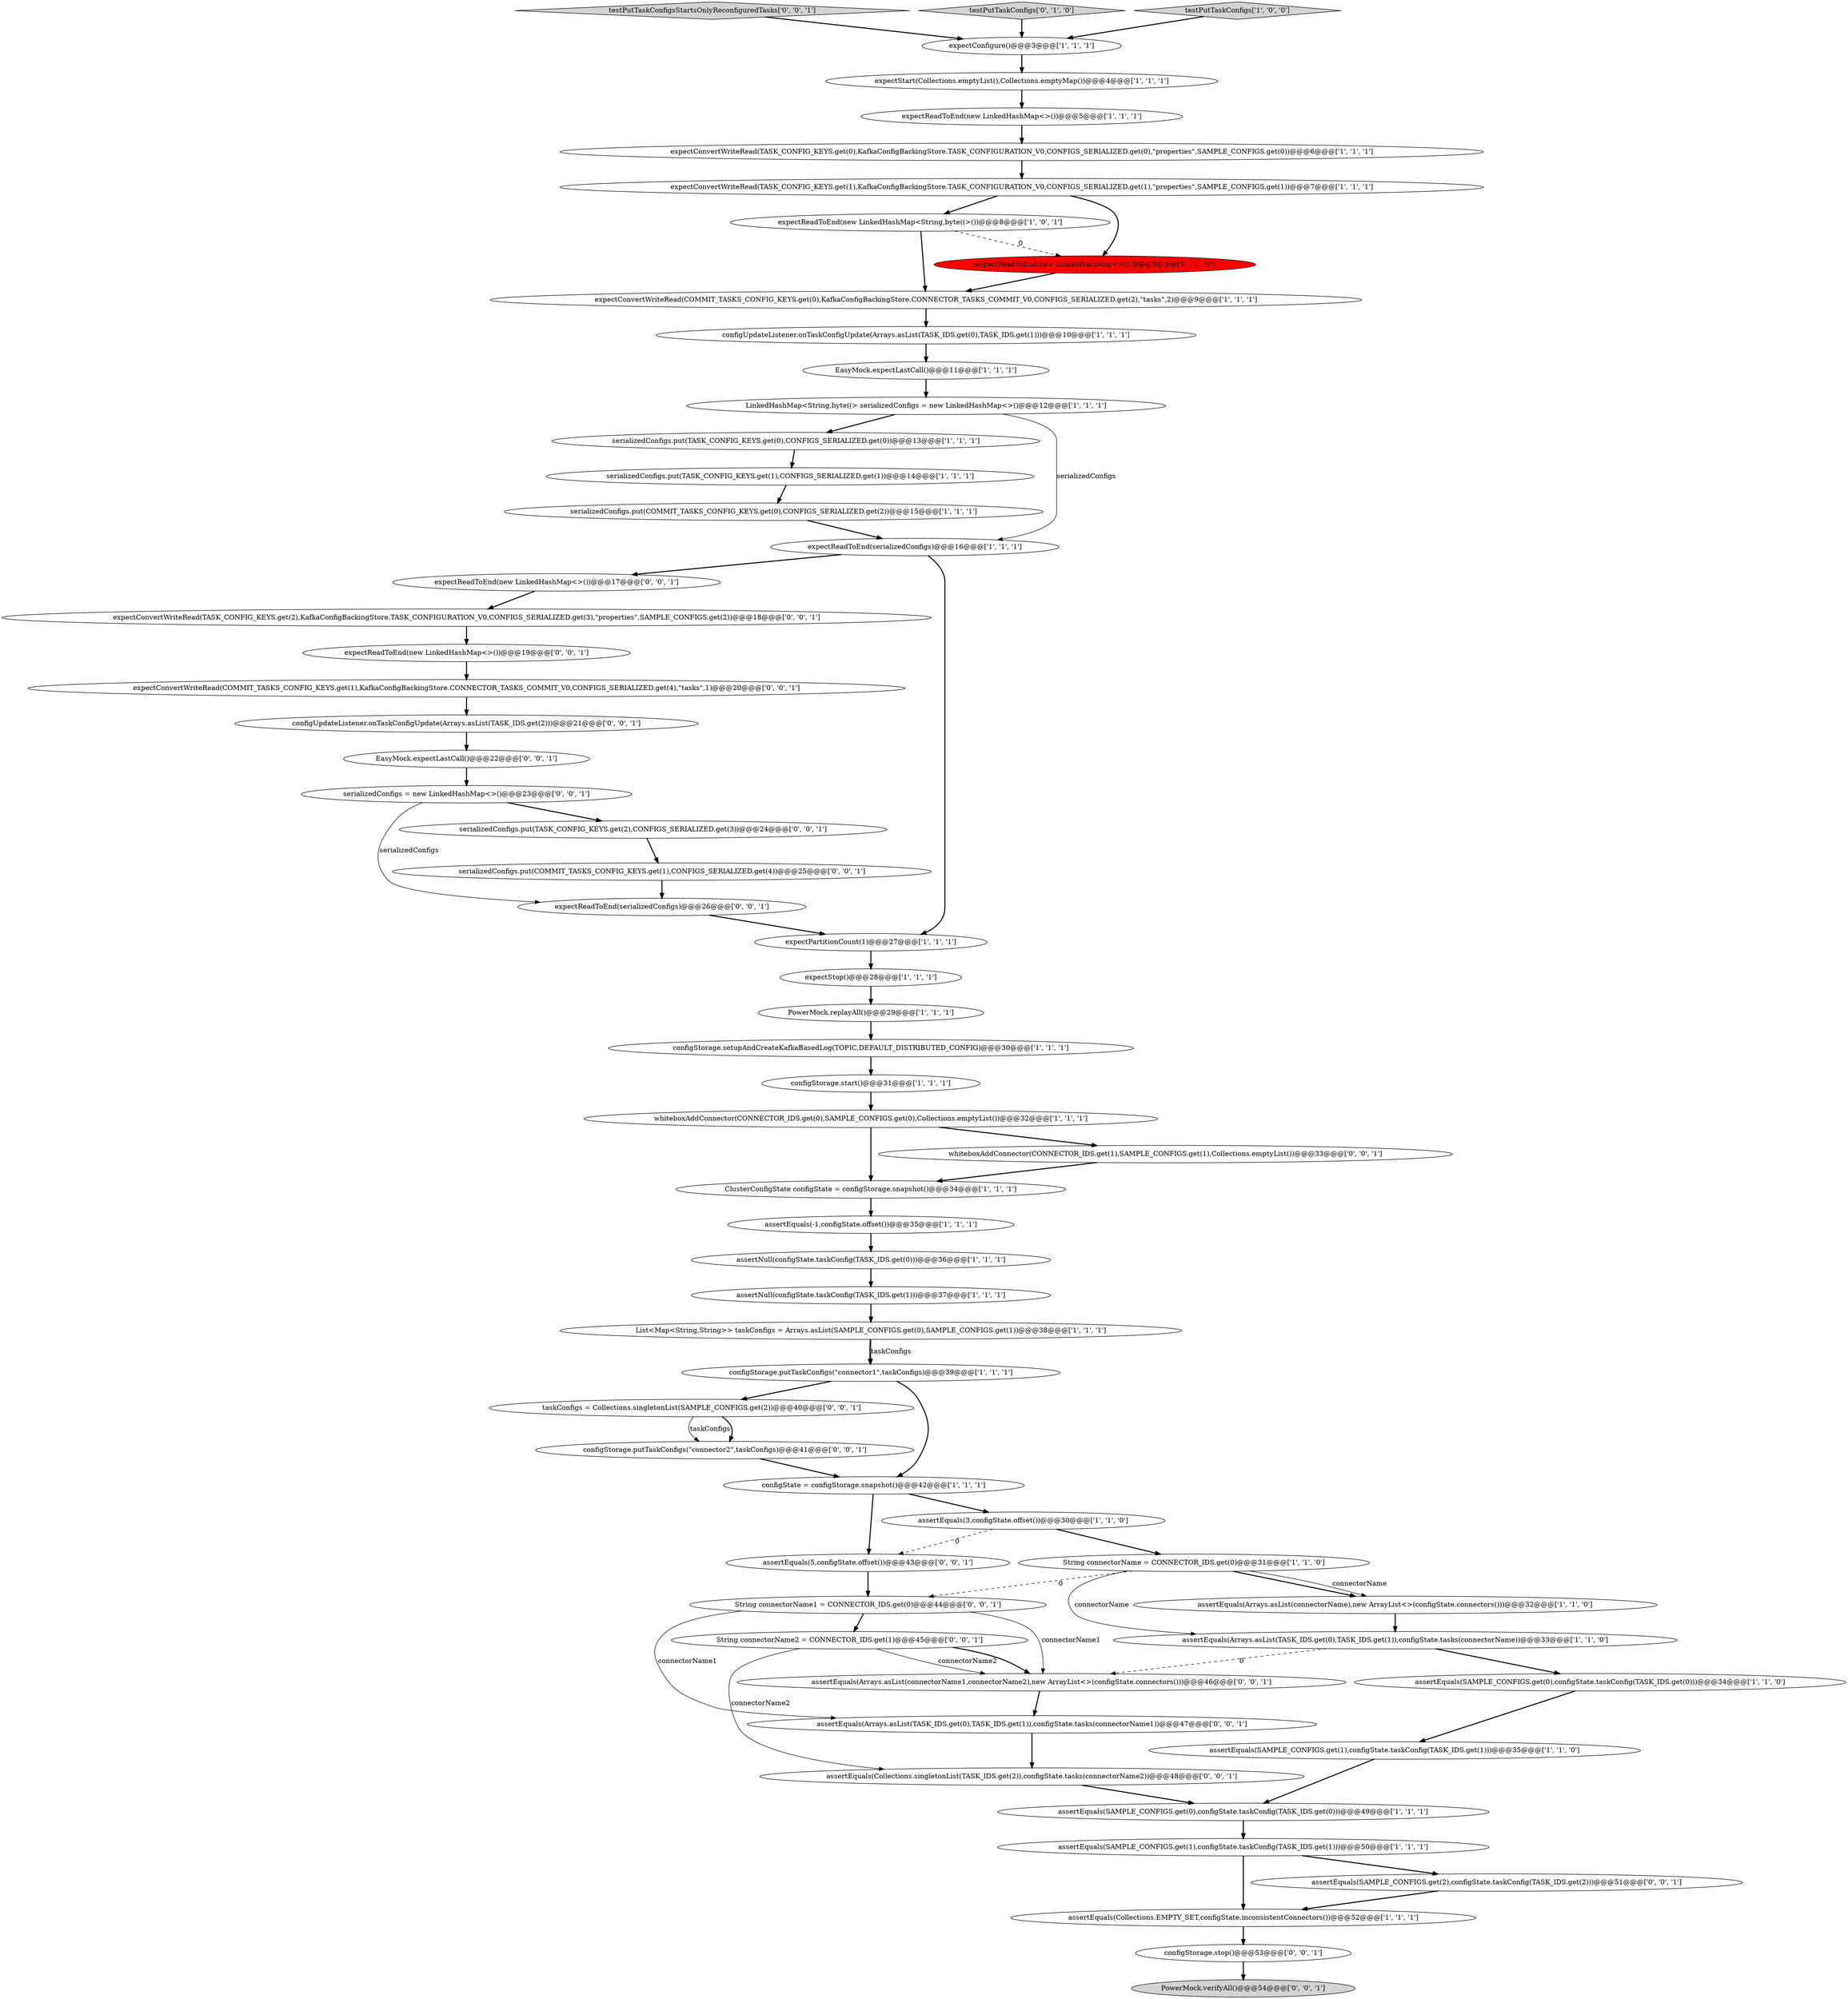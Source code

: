 digraph {
60 [style = filled, label = "configStorage.putTaskConfigs(\"connector2\",taskConfigs)@@@41@@@['0', '0', '1']", fillcolor = white, shape = ellipse image = "AAA0AAABBB3BBB"];
8 [style = filled, label = "whiteboxAddConnector(CONNECTOR_IDS.get(0),SAMPLE_CONFIGS.get(0),Collections.emptyList())@@@32@@@['1', '1', '1']", fillcolor = white, shape = ellipse image = "AAA0AAABBB1BBB"];
57 [style = filled, label = "configUpdateListener.onTaskConfigUpdate(Arrays.asList(TASK_IDS.get(2)))@@@21@@@['0', '0', '1']", fillcolor = white, shape = ellipse image = "AAA0AAABBB3BBB"];
41 [style = filled, label = "assertEquals(Arrays.asList(connectorName1,connectorName2),new ArrayList<>(configState.connectors()))@@@46@@@['0', '0', '1']", fillcolor = white, shape = ellipse image = "AAA0AAABBB3BBB"];
55 [style = filled, label = "whiteboxAddConnector(CONNECTOR_IDS.get(1),SAMPLE_CONFIGS.get(1),Collections.emptyList())@@@33@@@['0', '0', '1']", fillcolor = white, shape = ellipse image = "AAA0AAABBB3BBB"];
52 [style = filled, label = "expectReadToEnd(serializedConfigs)@@@26@@@['0', '0', '1']", fillcolor = white, shape = ellipse image = "AAA0AAABBB3BBB"];
50 [style = filled, label = "String connectorName2 = CONNECTOR_IDS.get(1)@@@45@@@['0', '0', '1']", fillcolor = white, shape = ellipse image = "AAA0AAABBB3BBB"];
56 [style = filled, label = "serializedConfigs = new LinkedHashMap<>()@@@23@@@['0', '0', '1']", fillcolor = white, shape = ellipse image = "AAA0AAABBB3BBB"];
36 [style = filled, label = "expectConvertWriteRead(COMMIT_TASKS_CONFIG_KEYS.get(0),KafkaConfigBackingStore.CONNECTOR_TASKS_COMMIT_V0,CONFIGS_SERIALIZED.get(2),\"tasks\",2)@@@9@@@['1', '1', '1']", fillcolor = white, shape = ellipse image = "AAA0AAABBB1BBB"];
46 [style = filled, label = "taskConfigs = Collections.singletonList(SAMPLE_CONFIGS.get(2))@@@40@@@['0', '0', '1']", fillcolor = white, shape = ellipse image = "AAA0AAABBB3BBB"];
18 [style = filled, label = "expectReadToEnd(new LinkedHashMap<String,byte((>())@@@8@@@['1', '0', '1']", fillcolor = white, shape = ellipse image = "AAA0AAABBB1BBB"];
33 [style = filled, label = "expectPartitionCount(1)@@@27@@@['1', '1', '1']", fillcolor = white, shape = ellipse image = "AAA0AAABBB1BBB"];
45 [style = filled, label = "String connectorName1 = CONNECTOR_IDS.get(0)@@@44@@@['0', '0', '1']", fillcolor = white, shape = ellipse image = "AAA0AAABBB3BBB"];
61 [style = filled, label = "assertEquals(5,configState.offset())@@@43@@@['0', '0', '1']", fillcolor = white, shape = ellipse image = "AAA0AAABBB3BBB"];
49 [style = filled, label = "serializedConfigs.put(TASK_CONFIG_KEYS.get(2),CONFIGS_SERIALIZED.get(3))@@@24@@@['0', '0', '1']", fillcolor = white, shape = ellipse image = "AAA0AAABBB3BBB"];
11 [style = filled, label = "expectConfigure()@@@3@@@['1', '1', '1']", fillcolor = white, shape = ellipse image = "AAA0AAABBB1BBB"];
29 [style = filled, label = "assertEquals(Arrays.asList(connectorName),new ArrayList<>(configState.connectors()))@@@32@@@['1', '1', '0']", fillcolor = white, shape = ellipse image = "AAA0AAABBB1BBB"];
9 [style = filled, label = "serializedConfigs.put(TASK_CONFIG_KEYS.get(1),CONFIGS_SERIALIZED.get(1))@@@14@@@['1', '1', '1']", fillcolor = white, shape = ellipse image = "AAA0AAABBB1BBB"];
13 [style = filled, label = "serializedConfigs.put(COMMIT_TASKS_CONFIG_KEYS.get(0),CONFIGS_SERIALIZED.get(2))@@@15@@@['1', '1', '1']", fillcolor = white, shape = ellipse image = "AAA0AAABBB1BBB"];
24 [style = filled, label = "expectConvertWriteRead(TASK_CONFIG_KEYS.get(1),KafkaConfigBackingStore.TASK_CONFIGURATION_V0,CONFIGS_SERIALIZED.get(1),\"properties\",SAMPLE_CONFIGS.get(1))@@@7@@@['1', '1', '1']", fillcolor = white, shape = ellipse image = "AAA0AAABBB1BBB"];
40 [style = filled, label = "PowerMock.verifyAll()@@@54@@@['0', '0', '1']", fillcolor = lightgray, shape = ellipse image = "AAA0AAABBB3BBB"];
43 [style = filled, label = "EasyMock.expectLastCall()@@@22@@@['0', '0', '1']", fillcolor = white, shape = ellipse image = "AAA0AAABBB3BBB"];
20 [style = filled, label = "expectReadToEnd(serializedConfigs)@@@16@@@['1', '1', '1']", fillcolor = white, shape = ellipse image = "AAA0AAABBB1BBB"];
1 [style = filled, label = "expectReadToEnd(new LinkedHashMap<>())@@@5@@@['1', '1', '1']", fillcolor = white, shape = ellipse image = "AAA0AAABBB1BBB"];
26 [style = filled, label = "LinkedHashMap<String,byte((> serializedConfigs = new LinkedHashMap<>()@@@12@@@['1', '1', '1']", fillcolor = white, shape = ellipse image = "AAA0AAABBB1BBB"];
3 [style = filled, label = "assertEquals(-1,configState.offset())@@@35@@@['1', '1', '1']", fillcolor = white, shape = ellipse image = "AAA0AAABBB1BBB"];
42 [style = filled, label = "testPutTaskConfigsStartsOnlyReconfiguredTasks['0', '0', '1']", fillcolor = lightgray, shape = diamond image = "AAA0AAABBB3BBB"];
39 [style = filled, label = "assertEquals(Collections.singletonList(TASK_IDS.get(2)),configState.tasks(connectorName2))@@@48@@@['0', '0', '1']", fillcolor = white, shape = ellipse image = "AAA0AAABBB3BBB"];
10 [style = filled, label = "assertEquals(SAMPLE_CONFIGS.get(1),configState.taskConfig(TASK_IDS.get(1)))@@@50@@@['1', '1', '1']", fillcolor = white, shape = ellipse image = "AAA0AAABBB1BBB"];
38 [style = filled, label = "testPutTaskConfigs['0', '1', '0']", fillcolor = lightgray, shape = diamond image = "AAA0AAABBB2BBB"];
48 [style = filled, label = "assertEquals(SAMPLE_CONFIGS.get(2),configState.taskConfig(TASK_IDS.get(2)))@@@51@@@['0', '0', '1']", fillcolor = white, shape = ellipse image = "AAA0AAABBB3BBB"];
23 [style = filled, label = "expectConvertWriteRead(TASK_CONFIG_KEYS.get(0),KafkaConfigBackingStore.TASK_CONFIGURATION_V0,CONFIGS_SERIALIZED.get(0),\"properties\",SAMPLE_CONFIGS.get(0))@@@6@@@['1', '1', '1']", fillcolor = white, shape = ellipse image = "AAA0AAABBB1BBB"];
14 [style = filled, label = "configStorage.start()@@@31@@@['1', '1', '1']", fillcolor = white, shape = ellipse image = "AAA0AAABBB1BBB"];
34 [style = filled, label = "testPutTaskConfigs['1', '0', '0']", fillcolor = lightgray, shape = diamond image = "AAA0AAABBB1BBB"];
4 [style = filled, label = "configUpdateListener.onTaskConfigUpdate(Arrays.asList(TASK_IDS.get(0),TASK_IDS.get(1)))@@@10@@@['1', '1', '1']", fillcolor = white, shape = ellipse image = "AAA0AAABBB1BBB"];
30 [style = filled, label = "assertEquals(SAMPLE_CONFIGS.get(0),configState.taskConfig(TASK_IDS.get(0)))@@@34@@@['1', '1', '0']", fillcolor = white, shape = ellipse image = "AAA0AAABBB1BBB"];
28 [style = filled, label = "assertEquals(Arrays.asList(TASK_IDS.get(0),TASK_IDS.get(1)),configState.tasks(connectorName))@@@33@@@['1', '1', '0']", fillcolor = white, shape = ellipse image = "AAA0AAABBB1BBB"];
44 [style = filled, label = "assertEquals(Arrays.asList(TASK_IDS.get(0),TASK_IDS.get(1)),configState.tasks(connectorName1))@@@47@@@['0', '0', '1']", fillcolor = white, shape = ellipse image = "AAA0AAABBB3BBB"];
25 [style = filled, label = "String connectorName = CONNECTOR_IDS.get(0)@@@31@@@['1', '1', '0']", fillcolor = white, shape = ellipse image = "AAA0AAABBB1BBB"];
12 [style = filled, label = "PowerMock.replayAll()@@@29@@@['1', '1', '1']", fillcolor = white, shape = ellipse image = "AAA0AAABBB1BBB"];
7 [style = filled, label = "expectStop()@@@28@@@['1', '1', '1']", fillcolor = white, shape = ellipse image = "AAA0AAABBB1BBB"];
21 [style = filled, label = "List<Map<String,String>> taskConfigs = Arrays.asList(SAMPLE_CONFIGS.get(0),SAMPLE_CONFIGS.get(1))@@@38@@@['1', '1', '1']", fillcolor = white, shape = ellipse image = "AAA0AAABBB1BBB"];
37 [style = filled, label = "expectReadToEnd(new LinkedHashMap<>())@@@8@@@['0', '1', '0']", fillcolor = red, shape = ellipse image = "AAA1AAABBB2BBB"];
19 [style = filled, label = "assertEquals(SAMPLE_CONFIGS.get(0),configState.taskConfig(TASK_IDS.get(0)))@@@49@@@['1', '1', '1']", fillcolor = white, shape = ellipse image = "AAA0AAABBB1BBB"];
47 [style = filled, label = "expectConvertWriteRead(COMMIT_TASKS_CONFIG_KEYS.get(1),KafkaConfigBackingStore.CONNECTOR_TASKS_COMMIT_V0,CONFIGS_SERIALIZED.get(4),\"tasks\",1)@@@20@@@['0', '0', '1']", fillcolor = white, shape = ellipse image = "AAA0AAABBB3BBB"];
51 [style = filled, label = "serializedConfigs.put(COMMIT_TASKS_CONFIG_KEYS.get(1),CONFIGS_SERIALIZED.get(4))@@@25@@@['0', '0', '1']", fillcolor = white, shape = ellipse image = "AAA0AAABBB3BBB"];
58 [style = filled, label = "expectReadToEnd(new LinkedHashMap<>())@@@17@@@['0', '0', '1']", fillcolor = white, shape = ellipse image = "AAA0AAABBB3BBB"];
2 [style = filled, label = "assertEquals(SAMPLE_CONFIGS.get(1),configState.taskConfig(TASK_IDS.get(1)))@@@35@@@['1', '1', '0']", fillcolor = white, shape = ellipse image = "AAA0AAABBB1BBB"];
22 [style = filled, label = "configState = configStorage.snapshot()@@@42@@@['1', '1', '1']", fillcolor = white, shape = ellipse image = "AAA0AAABBB1BBB"];
31 [style = filled, label = "expectStart(Collections.emptyList(),Collections.emptyMap())@@@4@@@['1', '1', '1']", fillcolor = white, shape = ellipse image = "AAA0AAABBB1BBB"];
6 [style = filled, label = "configStorage.putTaskConfigs(\"connector1\",taskConfigs)@@@39@@@['1', '1', '1']", fillcolor = white, shape = ellipse image = "AAA0AAABBB1BBB"];
16 [style = filled, label = "EasyMock.expectLastCall()@@@11@@@['1', '1', '1']", fillcolor = white, shape = ellipse image = "AAA0AAABBB1BBB"];
17 [style = filled, label = "assertEquals(Collections.EMPTY_SET,configState.inconsistentConnectors())@@@52@@@['1', '1', '1']", fillcolor = white, shape = ellipse image = "AAA0AAABBB1BBB"];
0 [style = filled, label = "configStorage.setupAndCreateKafkaBasedLog(TOPIC,DEFAULT_DISTRIBUTED_CONFIG)@@@30@@@['1', '1', '1']", fillcolor = white, shape = ellipse image = "AAA0AAABBB1BBB"];
15 [style = filled, label = "assertNull(configState.taskConfig(TASK_IDS.get(1)))@@@37@@@['1', '1', '1']", fillcolor = white, shape = ellipse image = "AAA0AAABBB1BBB"];
35 [style = filled, label = "assertNull(configState.taskConfig(TASK_IDS.get(0)))@@@36@@@['1', '1', '1']", fillcolor = white, shape = ellipse image = "AAA0AAABBB1BBB"];
53 [style = filled, label = "expectConvertWriteRead(TASK_CONFIG_KEYS.get(2),KafkaConfigBackingStore.TASK_CONFIGURATION_V0,CONFIGS_SERIALIZED.get(3),\"properties\",SAMPLE_CONFIGS.get(2))@@@18@@@['0', '0', '1']", fillcolor = white, shape = ellipse image = "AAA0AAABBB3BBB"];
54 [style = filled, label = "expectReadToEnd(new LinkedHashMap<>())@@@19@@@['0', '0', '1']", fillcolor = white, shape = ellipse image = "AAA0AAABBB3BBB"];
59 [style = filled, label = "configStorage.stop()@@@53@@@['0', '0', '1']", fillcolor = white, shape = ellipse image = "AAA0AAABBB3BBB"];
5 [style = filled, label = "assertEquals(3,configState.offset())@@@30@@@['1', '1', '0']", fillcolor = white, shape = ellipse image = "AAA0AAABBB1BBB"];
27 [style = filled, label = "ClusterConfigState configState = configStorage.snapshot()@@@34@@@['1', '1', '1']", fillcolor = white, shape = ellipse image = "AAA0AAABBB1BBB"];
32 [style = filled, label = "serializedConfigs.put(TASK_CONFIG_KEYS.get(0),CONFIGS_SERIALIZED.get(0))@@@13@@@['1', '1', '1']", fillcolor = white, shape = ellipse image = "AAA0AAABBB1BBB"];
33->7 [style = bold, label=""];
61->45 [style = bold, label=""];
45->41 [style = solid, label="connectorName1"];
39->19 [style = bold, label=""];
5->61 [style = dashed, label="0"];
2->19 [style = bold, label=""];
46->60 [style = solid, label="taskConfigs"];
56->49 [style = bold, label=""];
26->32 [style = bold, label=""];
20->58 [style = bold, label=""];
37->36 [style = bold, label=""];
45->44 [style = solid, label="connectorName1"];
28->30 [style = bold, label=""];
35->15 [style = bold, label=""];
21->6 [style = bold, label=""];
7->12 [style = bold, label=""];
6->22 [style = bold, label=""];
15->21 [style = bold, label=""];
38->11 [style = bold, label=""];
52->33 [style = bold, label=""];
27->3 [style = bold, label=""];
36->4 [style = bold, label=""];
59->40 [style = bold, label=""];
16->26 [style = bold, label=""];
60->22 [style = bold, label=""];
49->51 [style = bold, label=""];
19->10 [style = bold, label=""];
10->48 [style = bold, label=""];
18->36 [style = bold, label=""];
10->17 [style = bold, label=""];
21->6 [style = solid, label="taskConfigs"];
31->1 [style = bold, label=""];
25->29 [style = bold, label=""];
53->54 [style = bold, label=""];
51->52 [style = bold, label=""];
44->39 [style = bold, label=""];
48->17 [style = bold, label=""];
24->18 [style = bold, label=""];
12->0 [style = bold, label=""];
22->5 [style = bold, label=""];
25->29 [style = solid, label="connectorName"];
34->11 [style = bold, label=""];
28->41 [style = dashed, label="0"];
1->23 [style = bold, label=""];
20->33 [style = bold, label=""];
5->25 [style = bold, label=""];
46->60 [style = bold, label=""];
3->35 [style = bold, label=""];
29->28 [style = bold, label=""];
47->57 [style = bold, label=""];
11->31 [style = bold, label=""];
32->9 [style = bold, label=""];
23->24 [style = bold, label=""];
0->14 [style = bold, label=""];
54->47 [style = bold, label=""];
58->53 [style = bold, label=""];
50->39 [style = solid, label="connectorName2"];
25->28 [style = solid, label="connectorName"];
42->11 [style = bold, label=""];
45->50 [style = bold, label=""];
25->45 [style = dashed, label="0"];
22->61 [style = bold, label=""];
24->37 [style = bold, label=""];
50->41 [style = solid, label="connectorName2"];
55->27 [style = bold, label=""];
18->37 [style = dashed, label="0"];
57->43 [style = bold, label=""];
14->8 [style = bold, label=""];
56->52 [style = solid, label="serializedConfigs"];
17->59 [style = bold, label=""];
6->46 [style = bold, label=""];
8->55 [style = bold, label=""];
30->2 [style = bold, label=""];
8->27 [style = bold, label=""];
50->41 [style = bold, label=""];
41->44 [style = bold, label=""];
26->20 [style = solid, label="serializedConfigs"];
43->56 [style = bold, label=""];
4->16 [style = bold, label=""];
9->13 [style = bold, label=""];
13->20 [style = bold, label=""];
}
